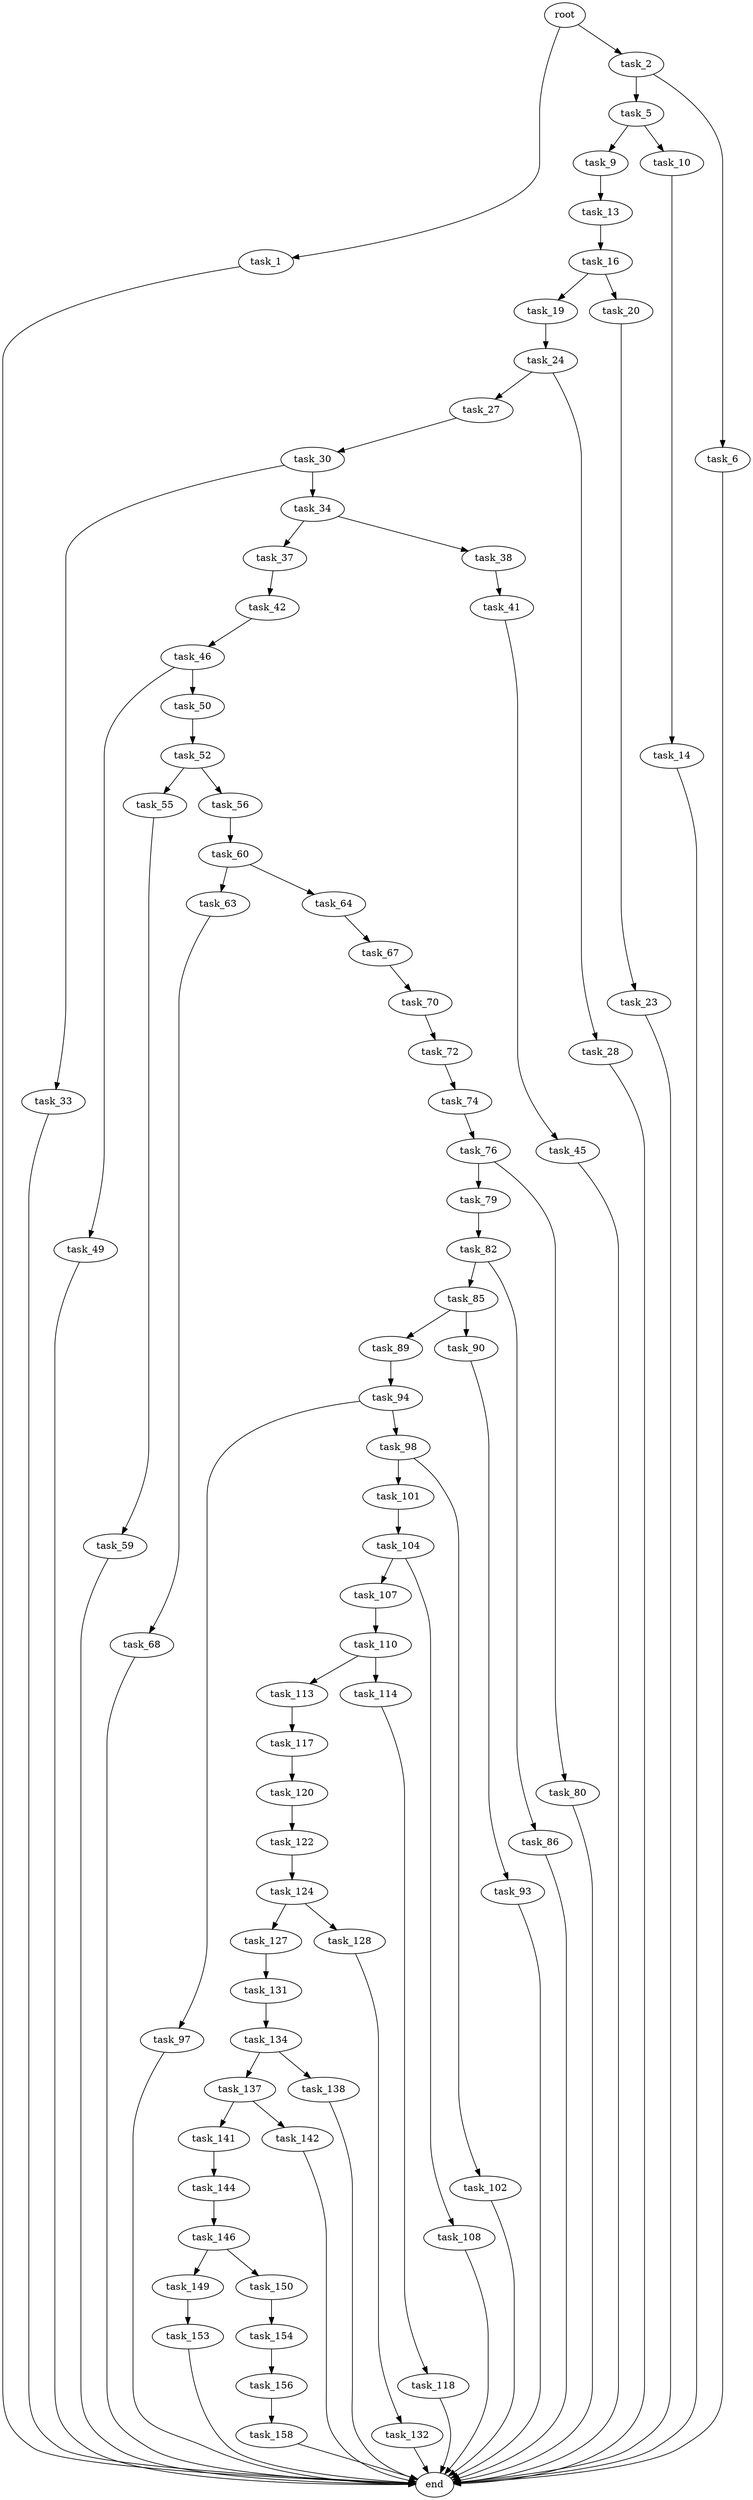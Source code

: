 digraph G {
  root [size="0.000000"];
  task_1 [size="19763590191.000000"];
  task_2 [size="7126481056.000000"];
  task_5 [size="22839910115.000000"];
  task_6 [size="10302129411.000000"];
  task_9 [size="154340951636.000000"];
  task_10 [size="3328396648.000000"];
  task_13 [size="28991029248.000000"];
  task_14 [size="18314319264.000000"];
  task_16 [size="549755813888.000000"];
  task_19 [size="663664901209.000000"];
  task_20 [size="9594294500.000000"];
  task_23 [size="412022436991.000000"];
  task_24 [size="42311416390.000000"];
  task_27 [size="673644214828.000000"];
  task_28 [size="950437612827.000000"];
  task_30 [size="1073741824000.000000"];
  task_33 [size="231928233984.000000"];
  task_34 [size="79423467228.000000"];
  task_37 [size="1073741824000.000000"];
  task_38 [size="12747689044.000000"];
  task_41 [size="21449487549.000000"];
  task_42 [size="25022360502.000000"];
  task_45 [size="2534520584.000000"];
  task_46 [size="782757789696.000000"];
  task_49 [size="1687219088.000000"];
  task_50 [size="7818981035.000000"];
  task_52 [size="368293445632.000000"];
  task_55 [size="1073741824000.000000"];
  task_56 [size="895409634823.000000"];
  task_59 [size="231928233984.000000"];
  task_60 [size="4928725573.000000"];
  task_63 [size="8589934592.000000"];
  task_64 [size="134217728000.000000"];
  task_67 [size="368293445632.000000"];
  task_68 [size="134217728000.000000"];
  task_70 [size="1296831487.000000"];
  task_72 [size="44729812113.000000"];
  task_74 [size="1453990822.000000"];
  task_76 [size="8589934592.000000"];
  task_79 [size="20629932177.000000"];
  task_80 [size="1662577049.000000"];
  task_82 [size="802965459.000000"];
  task_85 [size="134217728000.000000"];
  task_86 [size="19729607244.000000"];
  task_89 [size="8589934592.000000"];
  task_90 [size="94439235723.000000"];
  task_93 [size="2258285412.000000"];
  task_94 [size="134217728000.000000"];
  task_97 [size="8564892062.000000"];
  task_98 [size="15477819431.000000"];
  task_101 [size="588077790.000000"];
  task_102 [size="312516470814.000000"];
  task_104 [size="1073741824000.000000"];
  task_107 [size="134217728000.000000"];
  task_108 [size="8133151094.000000"];
  task_110 [size="18054972887.000000"];
  task_113 [size="231928233984.000000"];
  task_114 [size="386224218134.000000"];
  task_117 [size="18212947984.000000"];
  task_118 [size="1073741824000.000000"];
  task_120 [size="46290207776.000000"];
  task_122 [size="134217728000.000000"];
  task_124 [size="1210700852.000000"];
  task_127 [size="782757789696.000000"];
  task_128 [size="4523478997.000000"];
  task_131 [size="333794271932.000000"];
  task_132 [size="575933568856.000000"];
  task_134 [size="8349445254.000000"];
  task_137 [size="37254355025.000000"];
  task_138 [size="81943545044.000000"];
  task_141 [size="382292459377.000000"];
  task_142 [size="3720248827.000000"];
  task_144 [size="416928253824.000000"];
  task_146 [size="754576192130.000000"];
  task_149 [size="370378672166.000000"];
  task_150 [size="231928233984.000000"];
  task_153 [size="549755813888.000000"];
  task_154 [size="125715955339.000000"];
  task_156 [size="584732410150.000000"];
  task_158 [size="10453065628.000000"];
  end [size="0.000000"];

  root -> task_1 [size="1.000000"];
  root -> task_2 [size="1.000000"];
  task_1 -> end [size="1.000000"];
  task_2 -> task_5 [size="134217728.000000"];
  task_2 -> task_6 [size="134217728.000000"];
  task_5 -> task_9 [size="411041792.000000"];
  task_5 -> task_10 [size="411041792.000000"];
  task_6 -> end [size="1.000000"];
  task_9 -> task_13 [size="134217728.000000"];
  task_10 -> task_14 [size="209715200.000000"];
  task_13 -> task_16 [size="75497472.000000"];
  task_14 -> end [size="1.000000"];
  task_16 -> task_19 [size="536870912.000000"];
  task_16 -> task_20 [size="536870912.000000"];
  task_19 -> task_24 [size="536870912.000000"];
  task_20 -> task_23 [size="536870912.000000"];
  task_23 -> end [size="1.000000"];
  task_24 -> task_27 [size="75497472.000000"];
  task_24 -> task_28 [size="75497472.000000"];
  task_27 -> task_30 [size="411041792.000000"];
  task_28 -> end [size="1.000000"];
  task_30 -> task_33 [size="838860800.000000"];
  task_30 -> task_34 [size="838860800.000000"];
  task_33 -> end [size="1.000000"];
  task_34 -> task_37 [size="209715200.000000"];
  task_34 -> task_38 [size="209715200.000000"];
  task_37 -> task_42 [size="838860800.000000"];
  task_38 -> task_41 [size="838860800.000000"];
  task_41 -> task_45 [size="411041792.000000"];
  task_42 -> task_46 [size="536870912.000000"];
  task_45 -> end [size="1.000000"];
  task_46 -> task_49 [size="679477248.000000"];
  task_46 -> task_50 [size="679477248.000000"];
  task_49 -> end [size="1.000000"];
  task_50 -> task_52 [size="301989888.000000"];
  task_52 -> task_55 [size="411041792.000000"];
  task_52 -> task_56 [size="411041792.000000"];
  task_55 -> task_59 [size="838860800.000000"];
  task_56 -> task_60 [size="679477248.000000"];
  task_59 -> end [size="1.000000"];
  task_60 -> task_63 [size="134217728.000000"];
  task_60 -> task_64 [size="134217728.000000"];
  task_63 -> task_68 [size="33554432.000000"];
  task_64 -> task_67 [size="209715200.000000"];
  task_67 -> task_70 [size="411041792.000000"];
  task_68 -> end [size="1.000000"];
  task_70 -> task_72 [size="33554432.000000"];
  task_72 -> task_74 [size="33554432.000000"];
  task_74 -> task_76 [size="33554432.000000"];
  task_76 -> task_79 [size="33554432.000000"];
  task_76 -> task_80 [size="33554432.000000"];
  task_79 -> task_82 [size="33554432.000000"];
  task_80 -> end [size="1.000000"];
  task_82 -> task_85 [size="75497472.000000"];
  task_82 -> task_86 [size="75497472.000000"];
  task_85 -> task_89 [size="209715200.000000"];
  task_85 -> task_90 [size="209715200.000000"];
  task_86 -> end [size="1.000000"];
  task_89 -> task_94 [size="33554432.000000"];
  task_90 -> task_93 [size="134217728.000000"];
  task_93 -> end [size="1.000000"];
  task_94 -> task_97 [size="209715200.000000"];
  task_94 -> task_98 [size="209715200.000000"];
  task_97 -> end [size="1.000000"];
  task_98 -> task_101 [size="411041792.000000"];
  task_98 -> task_102 [size="411041792.000000"];
  task_101 -> task_104 [size="33554432.000000"];
  task_102 -> end [size="1.000000"];
  task_104 -> task_107 [size="838860800.000000"];
  task_104 -> task_108 [size="838860800.000000"];
  task_107 -> task_110 [size="209715200.000000"];
  task_108 -> end [size="1.000000"];
  task_110 -> task_113 [size="301989888.000000"];
  task_110 -> task_114 [size="301989888.000000"];
  task_113 -> task_117 [size="301989888.000000"];
  task_114 -> task_118 [size="411041792.000000"];
  task_117 -> task_120 [size="411041792.000000"];
  task_118 -> end [size="1.000000"];
  task_120 -> task_122 [size="33554432.000000"];
  task_122 -> task_124 [size="209715200.000000"];
  task_124 -> task_127 [size="134217728.000000"];
  task_124 -> task_128 [size="134217728.000000"];
  task_127 -> task_131 [size="679477248.000000"];
  task_128 -> task_132 [size="75497472.000000"];
  task_131 -> task_134 [size="536870912.000000"];
  task_132 -> end [size="1.000000"];
  task_134 -> task_137 [size="134217728.000000"];
  task_134 -> task_138 [size="134217728.000000"];
  task_137 -> task_141 [size="33554432.000000"];
  task_137 -> task_142 [size="33554432.000000"];
  task_138 -> end [size="1.000000"];
  task_141 -> task_144 [size="301989888.000000"];
  task_142 -> end [size="1.000000"];
  task_144 -> task_146 [size="301989888.000000"];
  task_146 -> task_149 [size="838860800.000000"];
  task_146 -> task_150 [size="838860800.000000"];
  task_149 -> task_153 [size="411041792.000000"];
  task_150 -> task_154 [size="301989888.000000"];
  task_153 -> end [size="1.000000"];
  task_154 -> task_156 [size="134217728.000000"];
  task_156 -> task_158 [size="411041792.000000"];
  task_158 -> end [size="1.000000"];
}
